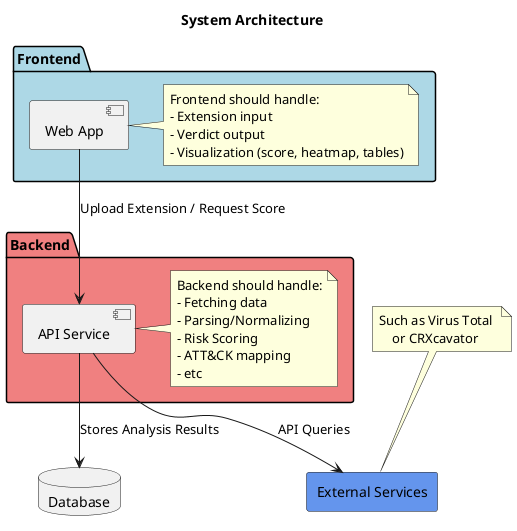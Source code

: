 @startuml
title System Architecture

 

' Define components
package "Frontend" #LightBlue {
    [Web App] as frontend
    note right of frontend
    Frontend should handle:
    - Extension input
    - Verdict output
    - Visualization (score, heatmap, tables)
    end note

}

package "Backend" #LightCoral {
    [API Service] as backend
    note right of backend
    Backend should handle:
    - Fetching data 
    - Parsing/Normalizing
    - Risk Scoring
    - ATT&CK mapping
    - etc
    end note
}

database "Database" as db

rectangle "External Services"  as external #CornflowerBlue 
note top of external
Such as Virus Total 
    or CRXcavator
end note

' Relations
frontend --> backend : Upload Extension / Request Score
backend --> db : Stores Analysis Results
backend --> external : API Queries

@enduml
